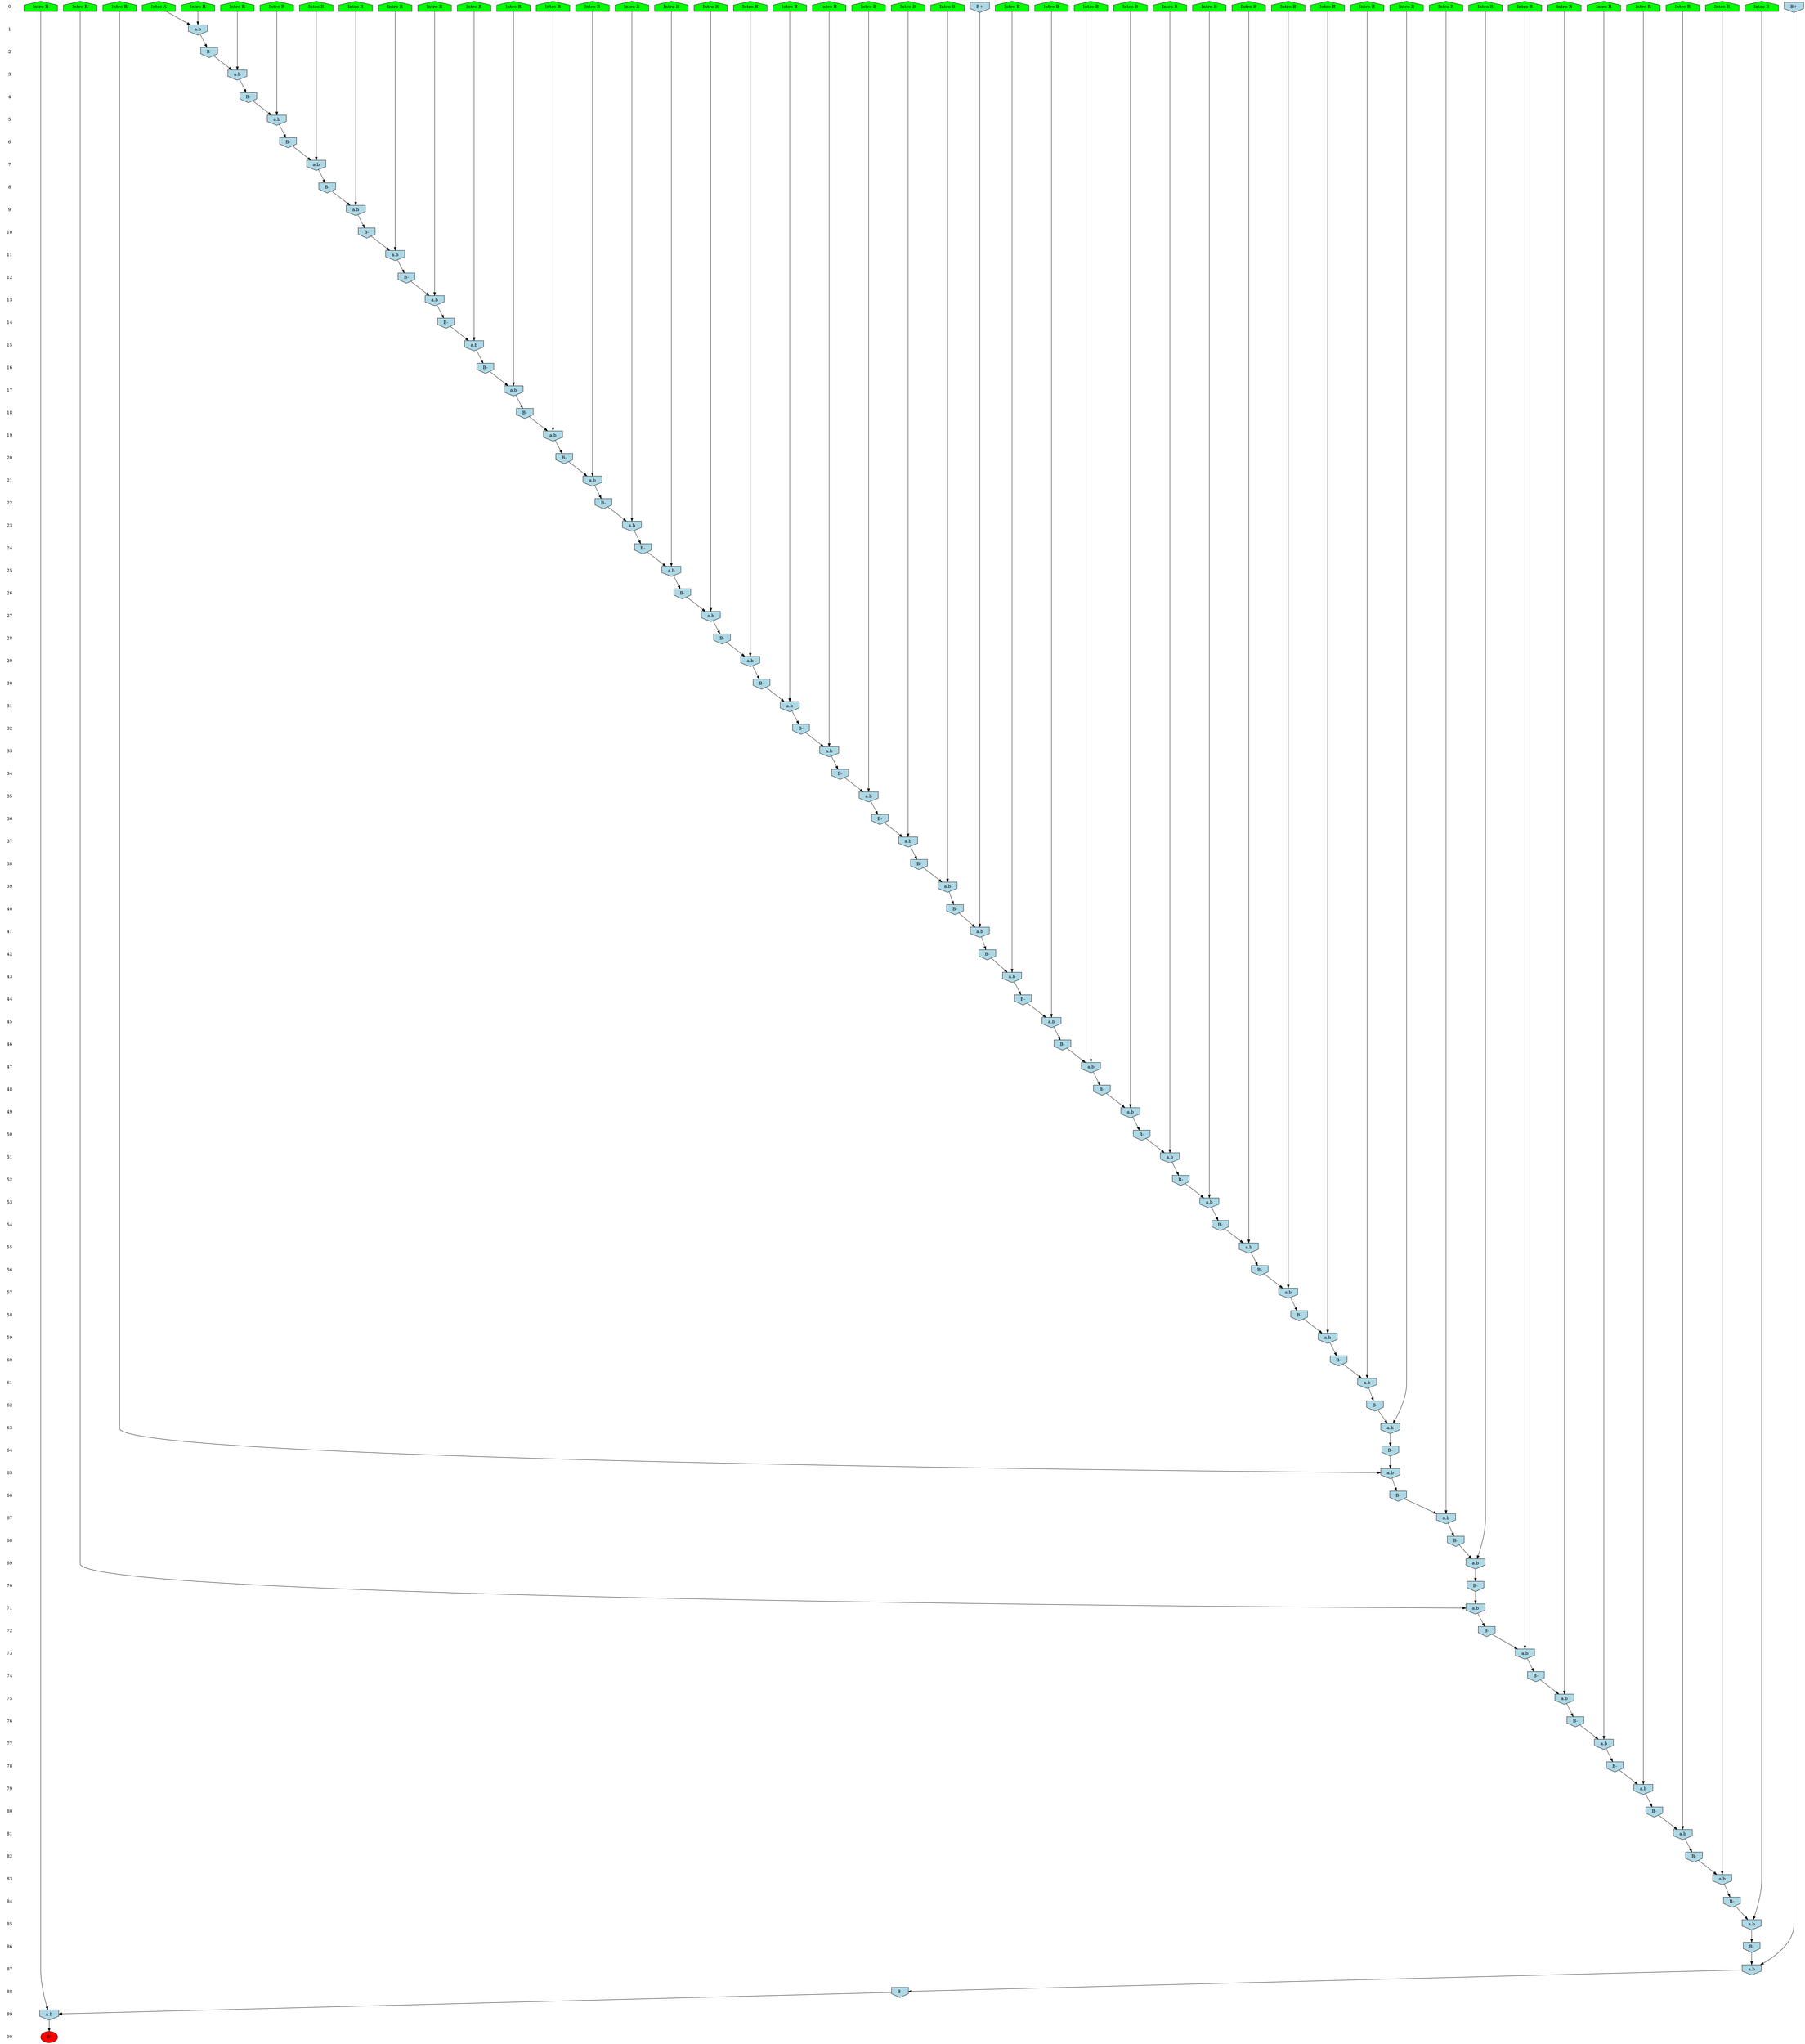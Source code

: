 /* Compression of 1 causal flows obtained in average at 4.090378E+01 t.u */
/* Compressed causal flows were: [45] */
digraph G{
 ranksep=.5 ; 
{ rank = same ; "0" [shape=plaintext] ; node_1 [label ="Intro B", shape=house, style=filled, fillcolor=green] ;
node_2 [label ="Intro B", shape=house, style=filled, fillcolor=green] ;
node_3 [label ="Intro B", shape=house, style=filled, fillcolor=green] ;
node_4 [label ="Intro B", shape=house, style=filled, fillcolor=green] ;
node_5 [label ="Intro B", shape=house, style=filled, fillcolor=green] ;
node_6 [label ="Intro B", shape=house, style=filled, fillcolor=green] ;
node_7 [label ="Intro B", shape=house, style=filled, fillcolor=green] ;
node_8 [label ="Intro B", shape=house, style=filled, fillcolor=green] ;
node_9 [label ="Intro B", shape=house, style=filled, fillcolor=green] ;
node_10 [label ="Intro B", shape=house, style=filled, fillcolor=green] ;
node_11 [label ="Intro B", shape=house, style=filled, fillcolor=green] ;
node_12 [label ="Intro B", shape=house, style=filled, fillcolor=green] ;
node_13 [label ="Intro B", shape=house, style=filled, fillcolor=green] ;
node_14 [label ="Intro B", shape=house, style=filled, fillcolor=green] ;
node_15 [label ="Intro B", shape=house, style=filled, fillcolor=green] ;
node_16 [label ="Intro B", shape=house, style=filled, fillcolor=green] ;
node_17 [label ="Intro B", shape=house, style=filled, fillcolor=green] ;
node_18 [label ="Intro B", shape=house, style=filled, fillcolor=green] ;
node_19 [label ="Intro B", shape=house, style=filled, fillcolor=green] ;
node_20 [label ="Intro B", shape=house, style=filled, fillcolor=green] ;
node_21 [label ="Intro B", shape=house, style=filled, fillcolor=green] ;
node_22 [label ="Intro B", shape=house, style=filled, fillcolor=green] ;
node_23 [label ="Intro B", shape=house, style=filled, fillcolor=green] ;
node_24 [label ="Intro B", shape=house, style=filled, fillcolor=green] ;
node_25 [label ="Intro B", shape=house, style=filled, fillcolor=green] ;
node_26 [label ="Intro B", shape=house, style=filled, fillcolor=green] ;
node_27 [label ="Intro B", shape=house, style=filled, fillcolor=green] ;
node_28 [label ="Intro B", shape=house, style=filled, fillcolor=green] ;
node_29 [label ="Intro B", shape=house, style=filled, fillcolor=green] ;
node_30 [label ="Intro B", shape=house, style=filled, fillcolor=green] ;
node_31 [label ="Intro B", shape=house, style=filled, fillcolor=green] ;
node_32 [label ="Intro B", shape=house, style=filled, fillcolor=green] ;
node_33 [label ="Intro B", shape=house, style=filled, fillcolor=green] ;
node_34 [label ="Intro B", shape=house, style=filled, fillcolor=green] ;
node_35 [label ="Intro B", shape=house, style=filled, fillcolor=green] ;
node_36 [label ="Intro B", shape=house, style=filled, fillcolor=green] ;
node_37 [label ="Intro B", shape=house, style=filled, fillcolor=green] ;
node_38 [label ="Intro B", shape=house, style=filled, fillcolor=green] ;
node_39 [label ="Intro B", shape=house, style=filled, fillcolor=green] ;
node_40 [label ="Intro B", shape=house, style=filled, fillcolor=green] ;
node_41 [label ="Intro B", shape=house, style=filled, fillcolor=green] ;
node_42 [label ="Intro B", shape=house, style=filled, fillcolor=green] ;
node_43 [label ="Intro B", shape=house, style=filled, fillcolor=green] ;
node_44 [label ="Intro A", shape=house, style=filled, fillcolor=green] ;
node_58 [label="B+", shape=invhouse, style=filled, fillcolor = lightblue] ;
node_111 [label="B+", shape=invhouse, style=filled, fillcolor = lightblue] ;
}
{ rank = same ; "1" [shape=plaintext] ; node_45 [label="a.b", shape=invhouse, style=filled, fillcolor = lightblue] ;
}
{ rank = same ; "2" [shape=plaintext] ; node_46 [label="B-", shape=invhouse, style=filled, fillcolor = lightblue] ;
}
{ rank = same ; "3" [shape=plaintext] ; node_47 [label="a.b", shape=invhouse, style=filled, fillcolor = lightblue] ;
}
{ rank = same ; "4" [shape=plaintext] ; node_48 [label="B-", shape=invhouse, style=filled, fillcolor = lightblue] ;
}
{ rank = same ; "5" [shape=plaintext] ; node_49 [label="a.b", shape=invhouse, style=filled, fillcolor = lightblue] ;
}
{ rank = same ; "6" [shape=plaintext] ; node_50 [label="B-", shape=invhouse, style=filled, fillcolor = lightblue] ;
}
{ rank = same ; "7" [shape=plaintext] ; node_51 [label="a.b", shape=invhouse, style=filled, fillcolor = lightblue] ;
}
{ rank = same ; "8" [shape=plaintext] ; node_52 [label="B-", shape=invhouse, style=filled, fillcolor = lightblue] ;
}
{ rank = same ; "9" [shape=plaintext] ; node_53 [label="a.b", shape=invhouse, style=filled, fillcolor = lightblue] ;
}
{ rank = same ; "10" [shape=plaintext] ; node_54 [label="B-", shape=invhouse, style=filled, fillcolor = lightblue] ;
}
{ rank = same ; "11" [shape=plaintext] ; node_55 [label="a.b", shape=invhouse, style=filled, fillcolor = lightblue] ;
}
{ rank = same ; "12" [shape=plaintext] ; node_56 [label="B-", shape=invhouse, style=filled, fillcolor = lightblue] ;
}
{ rank = same ; "13" [shape=plaintext] ; node_57 [label="a.b", shape=invhouse, style=filled, fillcolor = lightblue] ;
}
{ rank = same ; "14" [shape=plaintext] ; node_59 [label="B-", shape=invhouse, style=filled, fillcolor = lightblue] ;
}
{ rank = same ; "15" [shape=plaintext] ; node_60 [label="a.b", shape=invhouse, style=filled, fillcolor = lightblue] ;
}
{ rank = same ; "16" [shape=plaintext] ; node_61 [label="B-", shape=invhouse, style=filled, fillcolor = lightblue] ;
}
{ rank = same ; "17" [shape=plaintext] ; node_62 [label="a.b", shape=invhouse, style=filled, fillcolor = lightblue] ;
}
{ rank = same ; "18" [shape=plaintext] ; node_63 [label="B-", shape=invhouse, style=filled, fillcolor = lightblue] ;
}
{ rank = same ; "19" [shape=plaintext] ; node_64 [label="a.b", shape=invhouse, style=filled, fillcolor = lightblue] ;
}
{ rank = same ; "20" [shape=plaintext] ; node_65 [label="B-", shape=invhouse, style=filled, fillcolor = lightblue] ;
}
{ rank = same ; "21" [shape=plaintext] ; node_66 [label="a.b", shape=invhouse, style=filled, fillcolor = lightblue] ;
}
{ rank = same ; "22" [shape=plaintext] ; node_67 [label="B-", shape=invhouse, style=filled, fillcolor = lightblue] ;
}
{ rank = same ; "23" [shape=plaintext] ; node_68 [label="a.b", shape=invhouse, style=filled, fillcolor = lightblue] ;
}
{ rank = same ; "24" [shape=plaintext] ; node_69 [label="B-", shape=invhouse, style=filled, fillcolor = lightblue] ;
}
{ rank = same ; "25" [shape=plaintext] ; node_70 [label="a.b", shape=invhouse, style=filled, fillcolor = lightblue] ;
}
{ rank = same ; "26" [shape=plaintext] ; node_71 [label="B-", shape=invhouse, style=filled, fillcolor = lightblue] ;
}
{ rank = same ; "27" [shape=plaintext] ; node_72 [label="a.b", shape=invhouse, style=filled, fillcolor = lightblue] ;
}
{ rank = same ; "28" [shape=plaintext] ; node_73 [label="B-", shape=invhouse, style=filled, fillcolor = lightblue] ;
}
{ rank = same ; "29" [shape=plaintext] ; node_74 [label="a.b", shape=invhouse, style=filled, fillcolor = lightblue] ;
}
{ rank = same ; "30" [shape=plaintext] ; node_75 [label="B-", shape=invhouse, style=filled, fillcolor = lightblue] ;
}
{ rank = same ; "31" [shape=plaintext] ; node_76 [label="a.b", shape=invhouse, style=filled, fillcolor = lightblue] ;
}
{ rank = same ; "32" [shape=plaintext] ; node_77 [label="B-", shape=invhouse, style=filled, fillcolor = lightblue] ;
}
{ rank = same ; "33" [shape=plaintext] ; node_78 [label="a.b", shape=invhouse, style=filled, fillcolor = lightblue] ;
}
{ rank = same ; "34" [shape=plaintext] ; node_79 [label="B-", shape=invhouse, style=filled, fillcolor = lightblue] ;
}
{ rank = same ; "35" [shape=plaintext] ; node_80 [label="a.b", shape=invhouse, style=filled, fillcolor = lightblue] ;
}
{ rank = same ; "36" [shape=plaintext] ; node_81 [label="B-", shape=invhouse, style=filled, fillcolor = lightblue] ;
}
{ rank = same ; "37" [shape=plaintext] ; node_82 [label="a.b", shape=invhouse, style=filled, fillcolor = lightblue] ;
}
{ rank = same ; "38" [shape=plaintext] ; node_83 [label="B-", shape=invhouse, style=filled, fillcolor = lightblue] ;
}
{ rank = same ; "39" [shape=plaintext] ; node_84 [label="a.b", shape=invhouse, style=filled, fillcolor = lightblue] ;
}
{ rank = same ; "40" [shape=plaintext] ; node_85 [label="B-", shape=invhouse, style=filled, fillcolor = lightblue] ;
}
{ rank = same ; "41" [shape=plaintext] ; node_86 [label="a.b", shape=invhouse, style=filled, fillcolor = lightblue] ;
}
{ rank = same ; "42" [shape=plaintext] ; node_87 [label="B-", shape=invhouse, style=filled, fillcolor = lightblue] ;
}
{ rank = same ; "43" [shape=plaintext] ; node_88 [label="a.b", shape=invhouse, style=filled, fillcolor = lightblue] ;
}
{ rank = same ; "44" [shape=plaintext] ; node_89 [label="B-", shape=invhouse, style=filled, fillcolor = lightblue] ;
}
{ rank = same ; "45" [shape=plaintext] ; node_90 [label="a.b", shape=invhouse, style=filled, fillcolor = lightblue] ;
}
{ rank = same ; "46" [shape=plaintext] ; node_91 [label="B-", shape=invhouse, style=filled, fillcolor = lightblue] ;
}
{ rank = same ; "47" [shape=plaintext] ; node_92 [label="a.b", shape=invhouse, style=filled, fillcolor = lightblue] ;
}
{ rank = same ; "48" [shape=plaintext] ; node_93 [label="B-", shape=invhouse, style=filled, fillcolor = lightblue] ;
}
{ rank = same ; "49" [shape=plaintext] ; node_94 [label="a.b", shape=invhouse, style=filled, fillcolor = lightblue] ;
}
{ rank = same ; "50" [shape=plaintext] ; node_95 [label="B-", shape=invhouse, style=filled, fillcolor = lightblue] ;
}
{ rank = same ; "51" [shape=plaintext] ; node_96 [label="a.b", shape=invhouse, style=filled, fillcolor = lightblue] ;
}
{ rank = same ; "52" [shape=plaintext] ; node_97 [label="B-", shape=invhouse, style=filled, fillcolor = lightblue] ;
}
{ rank = same ; "53" [shape=plaintext] ; node_98 [label="a.b", shape=invhouse, style=filled, fillcolor = lightblue] ;
}
{ rank = same ; "54" [shape=plaintext] ; node_99 [label="B-", shape=invhouse, style=filled, fillcolor = lightblue] ;
}
{ rank = same ; "55" [shape=plaintext] ; node_100 [label="a.b", shape=invhouse, style=filled, fillcolor = lightblue] ;
}
{ rank = same ; "56" [shape=plaintext] ; node_101 [label="B-", shape=invhouse, style=filled, fillcolor = lightblue] ;
}
{ rank = same ; "57" [shape=plaintext] ; node_102 [label="a.b", shape=invhouse, style=filled, fillcolor = lightblue] ;
}
{ rank = same ; "58" [shape=plaintext] ; node_103 [label="B-", shape=invhouse, style=filled, fillcolor = lightblue] ;
}
{ rank = same ; "59" [shape=plaintext] ; node_104 [label="a.b", shape=invhouse, style=filled, fillcolor = lightblue] ;
}
{ rank = same ; "60" [shape=plaintext] ; node_105 [label="B-", shape=invhouse, style=filled, fillcolor = lightblue] ;
}
{ rank = same ; "61" [shape=plaintext] ; node_106 [label="a.b", shape=invhouse, style=filled, fillcolor = lightblue] ;
}
{ rank = same ; "62" [shape=plaintext] ; node_107 [label="B-", shape=invhouse, style=filled, fillcolor = lightblue] ;
}
{ rank = same ; "63" [shape=plaintext] ; node_108 [label="a.b", shape=invhouse, style=filled, fillcolor = lightblue] ;
}
{ rank = same ; "64" [shape=plaintext] ; node_109 [label="B-", shape=invhouse, style=filled, fillcolor = lightblue] ;
}
{ rank = same ; "65" [shape=plaintext] ; node_110 [label="a.b", shape=invhouse, style=filled, fillcolor = lightblue] ;
}
{ rank = same ; "66" [shape=plaintext] ; node_112 [label="B-", shape=invhouse, style=filled, fillcolor = lightblue] ;
}
{ rank = same ; "67" [shape=plaintext] ; node_113 [label="a.b", shape=invhouse, style=filled, fillcolor = lightblue] ;
}
{ rank = same ; "68" [shape=plaintext] ; node_114 [label="B-", shape=invhouse, style=filled, fillcolor = lightblue] ;
}
{ rank = same ; "69" [shape=plaintext] ; node_115 [label="a.b", shape=invhouse, style=filled, fillcolor = lightblue] ;
}
{ rank = same ; "70" [shape=plaintext] ; node_116 [label="B-", shape=invhouse, style=filled, fillcolor = lightblue] ;
}
{ rank = same ; "71" [shape=plaintext] ; node_117 [label="a.b", shape=invhouse, style=filled, fillcolor = lightblue] ;
}
{ rank = same ; "72" [shape=plaintext] ; node_118 [label="B-", shape=invhouse, style=filled, fillcolor = lightblue] ;
}
{ rank = same ; "73" [shape=plaintext] ; node_119 [label="a.b", shape=invhouse, style=filled, fillcolor = lightblue] ;
}
{ rank = same ; "74" [shape=plaintext] ; node_120 [label="B-", shape=invhouse, style=filled, fillcolor = lightblue] ;
}
{ rank = same ; "75" [shape=plaintext] ; node_121 [label="a.b", shape=invhouse, style=filled, fillcolor = lightblue] ;
}
{ rank = same ; "76" [shape=plaintext] ; node_122 [label="B-", shape=invhouse, style=filled, fillcolor = lightblue] ;
}
{ rank = same ; "77" [shape=plaintext] ; node_123 [label="a.b", shape=invhouse, style=filled, fillcolor = lightblue] ;
}
{ rank = same ; "78" [shape=plaintext] ; node_124 [label="B-", shape=invhouse, style=filled, fillcolor = lightblue] ;
}
{ rank = same ; "79" [shape=plaintext] ; node_125 [label="a.b", shape=invhouse, style=filled, fillcolor = lightblue] ;
}
{ rank = same ; "80" [shape=plaintext] ; node_126 [label="B-", shape=invhouse, style=filled, fillcolor = lightblue] ;
}
{ rank = same ; "81" [shape=plaintext] ; node_127 [label="a.b", shape=invhouse, style=filled, fillcolor = lightblue] ;
}
{ rank = same ; "82" [shape=plaintext] ; node_128 [label="B-", shape=invhouse, style=filled, fillcolor = lightblue] ;
}
{ rank = same ; "83" [shape=plaintext] ; node_129 [label="a.b", shape=invhouse, style=filled, fillcolor = lightblue] ;
}
{ rank = same ; "84" [shape=plaintext] ; node_130 [label="B-", shape=invhouse, style=filled, fillcolor = lightblue] ;
}
{ rank = same ; "85" [shape=plaintext] ; node_131 [label="a.b", shape=invhouse, style=filled, fillcolor = lightblue] ;
}
{ rank = same ; "86" [shape=plaintext] ; node_132 [label="B-", shape=invhouse, style=filled, fillcolor = lightblue] ;
}
{ rank = same ; "87" [shape=plaintext] ; node_133 [label="a.b", shape=invhouse, style=filled, fillcolor = lightblue] ;
}
{ rank = same ; "88" [shape=plaintext] ; node_134 [label="B-", shape=invhouse, style=filled, fillcolor = lightblue] ;
}
{ rank = same ; "89" [shape=plaintext] ; node_135 [label="a.b", shape=invhouse, style=filled, fillcolor = lightblue] ;
}
{ rank = same ; "90" [shape=plaintext] ; node_136 [label ="B-", style=filled, fillcolor=red] ;
}
"0" -> "1" [style="invis"]; 
"1" -> "2" [style="invis"]; 
"2" -> "3" [style="invis"]; 
"3" -> "4" [style="invis"]; 
"4" -> "5" [style="invis"]; 
"5" -> "6" [style="invis"]; 
"6" -> "7" [style="invis"]; 
"7" -> "8" [style="invis"]; 
"8" -> "9" [style="invis"]; 
"9" -> "10" [style="invis"]; 
"10" -> "11" [style="invis"]; 
"11" -> "12" [style="invis"]; 
"12" -> "13" [style="invis"]; 
"13" -> "14" [style="invis"]; 
"14" -> "15" [style="invis"]; 
"15" -> "16" [style="invis"]; 
"16" -> "17" [style="invis"]; 
"17" -> "18" [style="invis"]; 
"18" -> "19" [style="invis"]; 
"19" -> "20" [style="invis"]; 
"20" -> "21" [style="invis"]; 
"21" -> "22" [style="invis"]; 
"22" -> "23" [style="invis"]; 
"23" -> "24" [style="invis"]; 
"24" -> "25" [style="invis"]; 
"25" -> "26" [style="invis"]; 
"26" -> "27" [style="invis"]; 
"27" -> "28" [style="invis"]; 
"28" -> "29" [style="invis"]; 
"29" -> "30" [style="invis"]; 
"30" -> "31" [style="invis"]; 
"31" -> "32" [style="invis"]; 
"32" -> "33" [style="invis"]; 
"33" -> "34" [style="invis"]; 
"34" -> "35" [style="invis"]; 
"35" -> "36" [style="invis"]; 
"36" -> "37" [style="invis"]; 
"37" -> "38" [style="invis"]; 
"38" -> "39" [style="invis"]; 
"39" -> "40" [style="invis"]; 
"40" -> "41" [style="invis"]; 
"41" -> "42" [style="invis"]; 
"42" -> "43" [style="invis"]; 
"43" -> "44" [style="invis"]; 
"44" -> "45" [style="invis"]; 
"45" -> "46" [style="invis"]; 
"46" -> "47" [style="invis"]; 
"47" -> "48" [style="invis"]; 
"48" -> "49" [style="invis"]; 
"49" -> "50" [style="invis"]; 
"50" -> "51" [style="invis"]; 
"51" -> "52" [style="invis"]; 
"52" -> "53" [style="invis"]; 
"53" -> "54" [style="invis"]; 
"54" -> "55" [style="invis"]; 
"55" -> "56" [style="invis"]; 
"56" -> "57" [style="invis"]; 
"57" -> "58" [style="invis"]; 
"58" -> "59" [style="invis"]; 
"59" -> "60" [style="invis"]; 
"60" -> "61" [style="invis"]; 
"61" -> "62" [style="invis"]; 
"62" -> "63" [style="invis"]; 
"63" -> "64" [style="invis"]; 
"64" -> "65" [style="invis"]; 
"65" -> "66" [style="invis"]; 
"66" -> "67" [style="invis"]; 
"67" -> "68" [style="invis"]; 
"68" -> "69" [style="invis"]; 
"69" -> "70" [style="invis"]; 
"70" -> "71" [style="invis"]; 
"71" -> "72" [style="invis"]; 
"72" -> "73" [style="invis"]; 
"73" -> "74" [style="invis"]; 
"74" -> "75" [style="invis"]; 
"75" -> "76" [style="invis"]; 
"76" -> "77" [style="invis"]; 
"77" -> "78" [style="invis"]; 
"78" -> "79" [style="invis"]; 
"79" -> "80" [style="invis"]; 
"80" -> "81" [style="invis"]; 
"81" -> "82" [style="invis"]; 
"82" -> "83" [style="invis"]; 
"83" -> "84" [style="invis"]; 
"84" -> "85" [style="invis"]; 
"85" -> "86" [style="invis"]; 
"86" -> "87" [style="invis"]; 
"87" -> "88" [style="invis"]; 
"88" -> "89" [style="invis"]; 
"89" -> "90" [style="invis"]; 
node_5 -> node_45
node_44 -> node_45
node_45 -> node_46
node_16 -> node_47
node_46 -> node_47
node_47 -> node_48
node_13 -> node_49
node_48 -> node_49
node_49 -> node_50
node_39 -> node_51
node_50 -> node_51
node_51 -> node_52
node_9 -> node_53
node_52 -> node_53
node_53 -> node_54
node_28 -> node_55
node_54 -> node_55
node_55 -> node_56
node_30 -> node_57
node_56 -> node_57
node_57 -> node_59
node_36 -> node_60
node_59 -> node_60
node_60 -> node_61
node_18 -> node_62
node_61 -> node_62
node_62 -> node_63
node_7 -> node_64
node_63 -> node_64
node_64 -> node_65
node_40 -> node_66
node_65 -> node_66
node_66 -> node_67
node_14 -> node_68
node_67 -> node_68
node_68 -> node_69
node_38 -> node_70
node_69 -> node_70
node_70 -> node_71
node_23 -> node_72
node_71 -> node_72
node_72 -> node_73
node_19 -> node_74
node_73 -> node_74
node_74 -> node_75
node_3 -> node_76
node_75 -> node_76
node_76 -> node_77
node_25 -> node_78
node_77 -> node_78
node_78 -> node_79
node_12 -> node_80
node_79 -> node_80
node_80 -> node_81
node_11 -> node_82
node_81 -> node_82
node_82 -> node_83
node_17 -> node_84
node_83 -> node_84
node_84 -> node_85
node_58 -> node_86
node_85 -> node_86
node_86 -> node_87
node_33 -> node_88
node_87 -> node_88
node_88 -> node_89
node_27 -> node_90
node_89 -> node_90
node_90 -> node_91
node_22 -> node_92
node_91 -> node_92
node_92 -> node_93
node_26 -> node_94
node_93 -> node_94
node_94 -> node_95
node_41 -> node_96
node_95 -> node_96
node_96 -> node_97
node_10 -> node_98
node_97 -> node_98
node_98 -> node_99
node_20 -> node_100
node_99 -> node_100
node_100 -> node_101
node_2 -> node_102
node_101 -> node_102
node_102 -> node_103
node_35 -> node_104
node_103 -> node_104
node_104 -> node_105
node_8 -> node_106
node_105 -> node_106
node_106 -> node_107
node_29 -> node_108
node_107 -> node_108
node_108 -> node_109
node_1 -> node_110
node_109 -> node_110
node_110 -> node_112
node_32 -> node_113
node_112 -> node_113
node_113 -> node_114
node_15 -> node_115
node_114 -> node_115
node_115 -> node_116
node_24 -> node_117
node_116 -> node_117
node_117 -> node_118
node_34 -> node_119
node_118 -> node_119
node_119 -> node_120
node_21 -> node_121
node_120 -> node_121
node_121 -> node_122
node_37 -> node_123
node_122 -> node_123
node_123 -> node_124
node_42 -> node_125
node_124 -> node_125
node_125 -> node_126
node_43 -> node_127
node_126 -> node_127
node_127 -> node_128
node_31 -> node_129
node_128 -> node_129
node_129 -> node_130
node_6 -> node_131
node_130 -> node_131
node_131 -> node_132
node_111 -> node_133
node_132 -> node_133
node_133 -> node_134
node_4 -> node_135
node_134 -> node_135
node_135 -> node_136
}
/*
 Dot generation time: 0.000846
*/